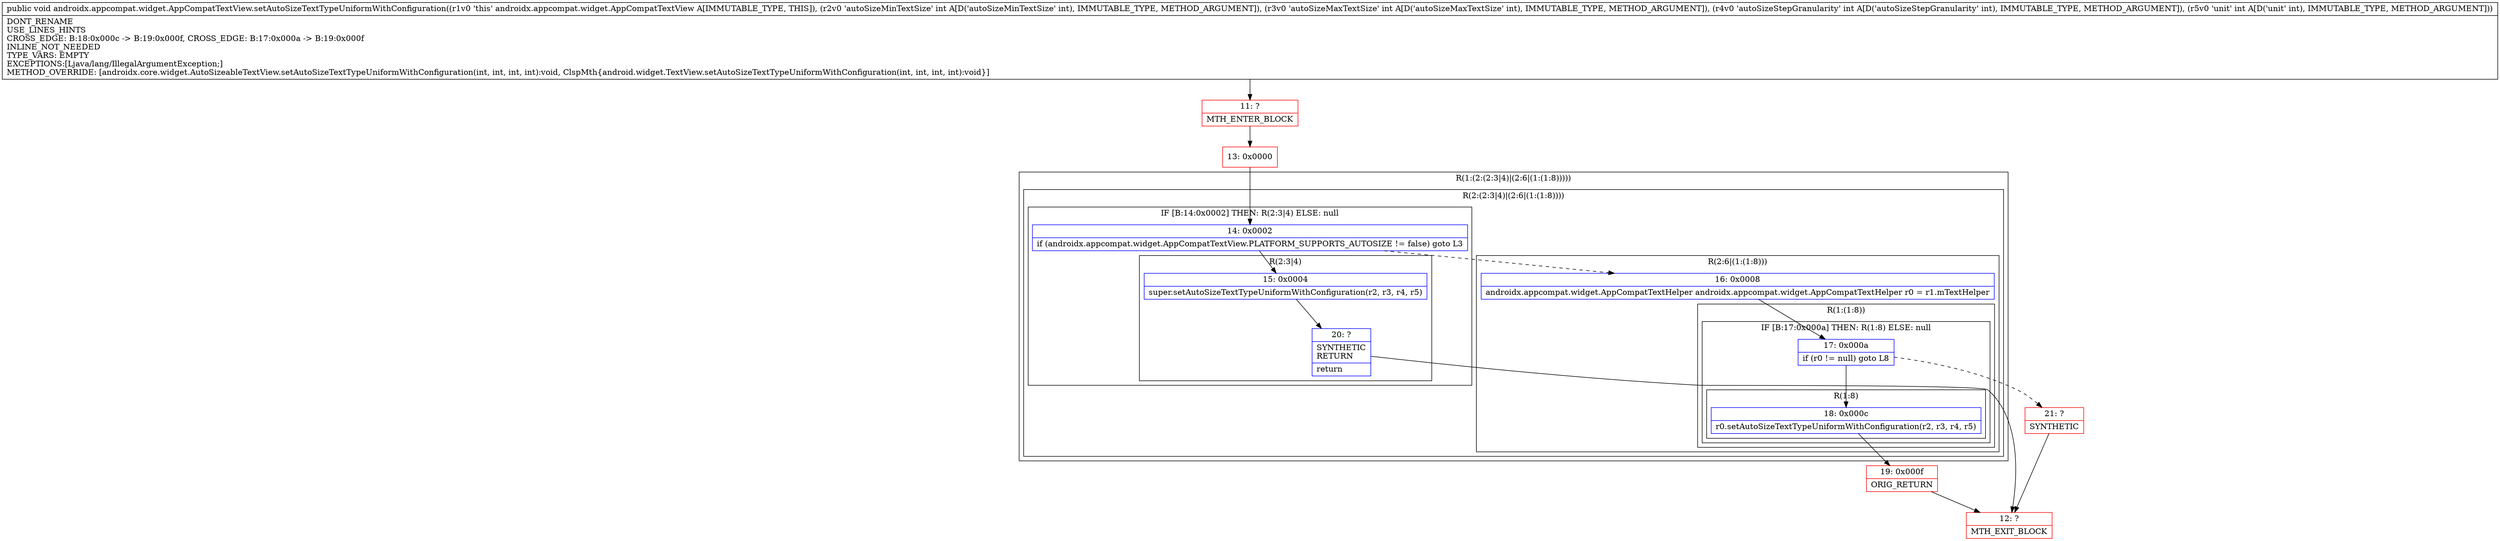 digraph "CFG forandroidx.appcompat.widget.AppCompatTextView.setAutoSizeTextTypeUniformWithConfiguration(IIII)V" {
subgraph cluster_Region_287784818 {
label = "R(1:(2:(2:3|4)|(2:6|(1:(1:8)))))";
node [shape=record,color=blue];
subgraph cluster_Region_1693953191 {
label = "R(2:(2:3|4)|(2:6|(1:(1:8))))";
node [shape=record,color=blue];
subgraph cluster_IfRegion_1647640237 {
label = "IF [B:14:0x0002] THEN: R(2:3|4) ELSE: null";
node [shape=record,color=blue];
Node_14 [shape=record,label="{14\:\ 0x0002|if (androidx.appcompat.widget.AppCompatTextView.PLATFORM_SUPPORTS_AUTOSIZE != false) goto L3\l}"];
subgraph cluster_Region_240425434 {
label = "R(2:3|4)";
node [shape=record,color=blue];
Node_15 [shape=record,label="{15\:\ 0x0004|super.setAutoSizeTextTypeUniformWithConfiguration(r2, r3, r4, r5)\l}"];
Node_20 [shape=record,label="{20\:\ ?|SYNTHETIC\lRETURN\l|return\l}"];
}
}
subgraph cluster_Region_1944558624 {
label = "R(2:6|(1:(1:8)))";
node [shape=record,color=blue];
Node_16 [shape=record,label="{16\:\ 0x0008|androidx.appcompat.widget.AppCompatTextHelper androidx.appcompat.widget.AppCompatTextHelper r0 = r1.mTextHelper\l}"];
subgraph cluster_Region_648080333 {
label = "R(1:(1:8))";
node [shape=record,color=blue];
subgraph cluster_IfRegion_1056426921 {
label = "IF [B:17:0x000a] THEN: R(1:8) ELSE: null";
node [shape=record,color=blue];
Node_17 [shape=record,label="{17\:\ 0x000a|if (r0 != null) goto L8\l}"];
subgraph cluster_Region_1615815066 {
label = "R(1:8)";
node [shape=record,color=blue];
Node_18 [shape=record,label="{18\:\ 0x000c|r0.setAutoSizeTextTypeUniformWithConfiguration(r2, r3, r4, r5)\l}"];
}
}
}
}
}
}
Node_11 [shape=record,color=red,label="{11\:\ ?|MTH_ENTER_BLOCK\l}"];
Node_13 [shape=record,color=red,label="{13\:\ 0x0000}"];
Node_12 [shape=record,color=red,label="{12\:\ ?|MTH_EXIT_BLOCK\l}"];
Node_19 [shape=record,color=red,label="{19\:\ 0x000f|ORIG_RETURN\l}"];
Node_21 [shape=record,color=red,label="{21\:\ ?|SYNTHETIC\l}"];
MethodNode[shape=record,label="{public void androidx.appcompat.widget.AppCompatTextView.setAutoSizeTextTypeUniformWithConfiguration((r1v0 'this' androidx.appcompat.widget.AppCompatTextView A[IMMUTABLE_TYPE, THIS]), (r2v0 'autoSizeMinTextSize' int A[D('autoSizeMinTextSize' int), IMMUTABLE_TYPE, METHOD_ARGUMENT]), (r3v0 'autoSizeMaxTextSize' int A[D('autoSizeMaxTextSize' int), IMMUTABLE_TYPE, METHOD_ARGUMENT]), (r4v0 'autoSizeStepGranularity' int A[D('autoSizeStepGranularity' int), IMMUTABLE_TYPE, METHOD_ARGUMENT]), (r5v0 'unit' int A[D('unit' int), IMMUTABLE_TYPE, METHOD_ARGUMENT]))  | DONT_RENAME\lUSE_LINES_HINTS\lCROSS_EDGE: B:18:0x000c \-\> B:19:0x000f, CROSS_EDGE: B:17:0x000a \-\> B:19:0x000f\lINLINE_NOT_NEEDED\lTYPE_VARS: EMPTY\lEXCEPTIONS:[Ljava\/lang\/IllegalArgumentException;]\lMETHOD_OVERRIDE: [androidx.core.widget.AutoSizeableTextView.setAutoSizeTextTypeUniformWithConfiguration(int, int, int, int):void, ClspMth\{android.widget.TextView.setAutoSizeTextTypeUniformWithConfiguration(int, int, int, int):void\}]\l}"];
MethodNode -> Node_11;Node_14 -> Node_15;
Node_14 -> Node_16[style=dashed];
Node_15 -> Node_20;
Node_20 -> Node_12;
Node_16 -> Node_17;
Node_17 -> Node_18;
Node_17 -> Node_21[style=dashed];
Node_18 -> Node_19;
Node_11 -> Node_13;
Node_13 -> Node_14;
Node_19 -> Node_12;
Node_21 -> Node_12;
}

